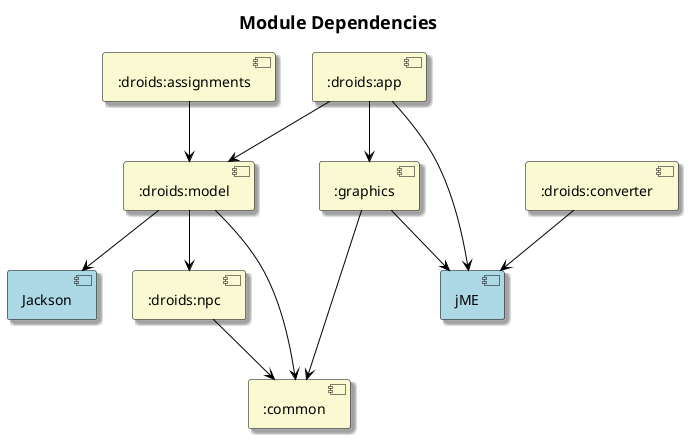 @startuml
'https://plantuml.com/component-diagram

skinparam Shadowing true
skinparam title {
   FontName Arial
}
skinparam package {
   Style rectangle
   BorderColor Gray
}
skinparam component {
   BackgroundColor LightGoldenRodYellow
   BorderColor Black
   FontName Arial
   ArrowColor Black
}

title = Module Dependencies

component Jackson as jackson #lightblue
component ":droids:app" as app
component ":droids:model" as model
component ":droids:npc" as npc
component ":droids:converter" as converter
component ":droids:assignments" as assignments
component ":common" as common
component ":graphics" as graphics
component jME as jME #lightblue

app --> jME
app --> graphics
app --> model
model --> npc
model --> common
model --> jackson
graphics --> common
graphics --> jME
npc --> common
converter --> jME
assignments --> model
@enduml